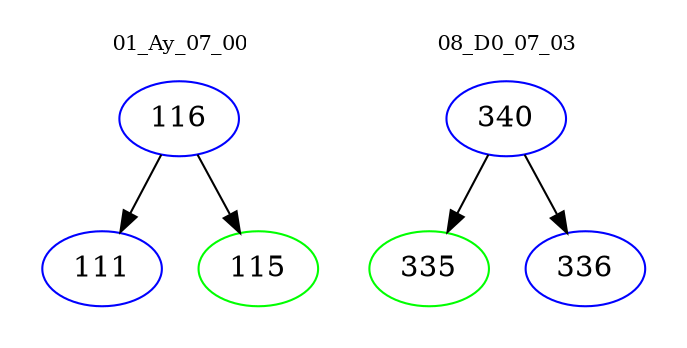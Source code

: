 digraph{
subgraph cluster_0 {
color = white
label = "01_Ay_07_00";
fontsize=10;
T0_116 [label="116", color="blue"]
T0_116 -> T0_111 [color="black"]
T0_111 [label="111", color="blue"]
T0_116 -> T0_115 [color="black"]
T0_115 [label="115", color="green"]
}
subgraph cluster_1 {
color = white
label = "08_D0_07_03";
fontsize=10;
T1_340 [label="340", color="blue"]
T1_340 -> T1_335 [color="black"]
T1_335 [label="335", color="green"]
T1_340 -> T1_336 [color="black"]
T1_336 [label="336", color="blue"]
}
}
